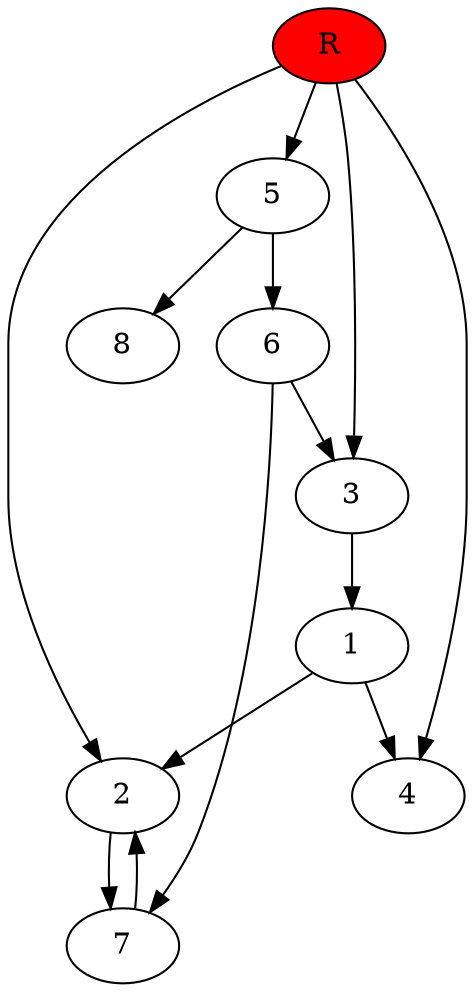 digraph prb41803 {
	1
	2
	3
	4
	5
	6
	7
	8
	R [fillcolor="#ff0000" style=filled]
	1 -> 2
	1 -> 4
	2 -> 7
	3 -> 1
	5 -> 6
	5 -> 8
	6 -> 3
	6 -> 7
	7 -> 2
	R -> 2
	R -> 3
	R -> 4
	R -> 5
}
